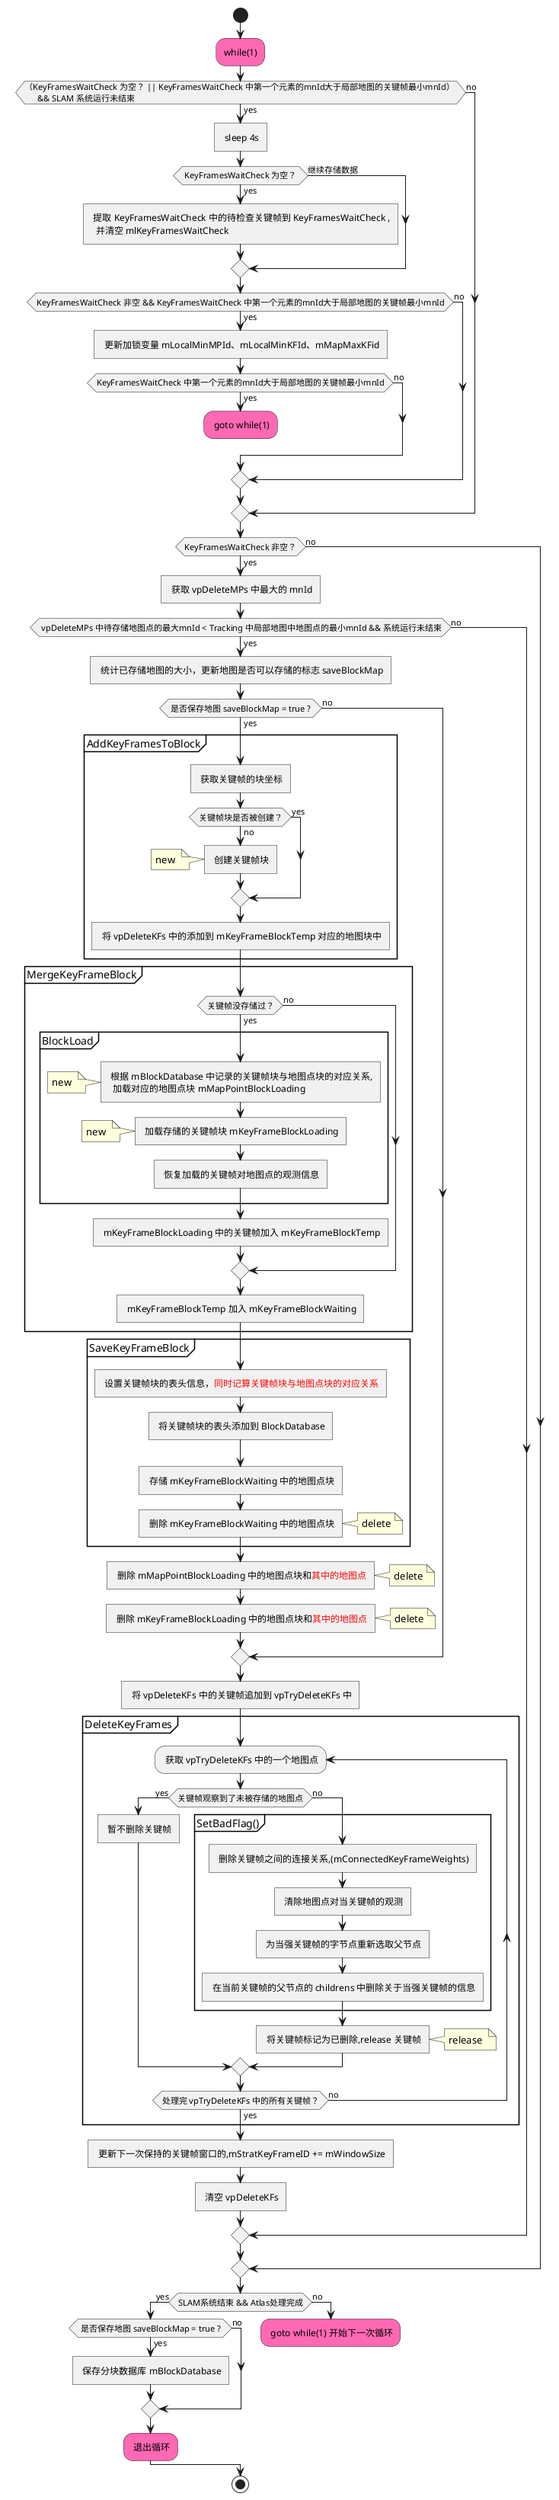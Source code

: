 @startuml
start
    #hotpink:while(1);
    
    'while (<color:hotpink>while(1));
    if(（KeyFramesWaitCheck 为空？ || KeyFramesWaitCheck 中第一个元素的mnId大于局部地图的关键帧最小mnId） 
      && SLAM 系统运行未结束) then (yes)
      : sleep 4s]
      if ( KeyFramesWaitCheck 为空？ ) then (yes)
        : 提取 KeyFramesWaitCheck 中的待检查关键帧到 KeyFramesWaitCheck ,
          并清空 mlKeyFramesWaitCheck]
      else (继续存储数据)
      endif

      if(KeyFramesWaitCheck 非空 && KeyFramesWaitCheck 中第一个元素的mnId大于局部地图的关键帧最小mnId) then (yes)
        : 更新加锁变量 mLocalMinMPId、mLocalMinKFId、mMapMaxKFid]
        if (KeyFramesWaitCheck 中第一个元素的mnId大于局部地图的关键帧最小mnId) then (yes)
          #hotpink: goto while(1);
          detach  
        else (no)
        endif
      else (no)
      endif
    else (no)
    endif

    if (KeyFramesWaitCheck 非空？)then (yes)    
      : 获取 vpDeleteMPs 中最大的 mnId]
      if ( vpDeleteMPs 中待存储地图点的最大mnId < Tracking 中局部地图中地图点的最小mnId && 系统运行未结束) then (no)
          '#hotpink: goto while(1) ;
          'detach
      else (yes)
        : 统计已存储地图的大小，更新地图是否可以存储的标志 saveBlockMap]
        if ( 是否保存地图 saveBlockMap = true ? ) then (yes)
          partition AddKeyFramesToBlock {
          : 获取关键帧的块坐标]
          if (关键帧块是否被创建？) then (no)
          : 创建关键帧块]
            note left
            new 
            end note
          else (yes)
          endif
          : 将 vpDeleteKFs 中的添加到 mKeyFrameBlockTemp 对应的地图块中]
          }
            
          partition MergeKeyFrameBlock {
            if (关键帧没存储过？) then (yes)
              partition BlockLoad{
                : 根据 mBlockDatabase 中记录的关键帧块与地图点块的对应关系,
                  加载对应的地图点块 mMapPointBlockLoading]
                  note left
                  new 
                  end note
                : 加载存储的关键帧块 mKeyFrameBlockLoading]
                  note left
                  new 
                  end note
                : 恢复加载的关键帧对地图点的观测信息]
              }
              : mKeyFrameBlockLoading 中的关键帧加入 mKeyFrameBlockTemp]
            else (no)
            endif
            : mKeyFrameBlockTemp 加入 mKeyFrameBlockWaiting]

          }
          
          partition SaveKeyFrameBlock {
            : 设置关键帧块的表头信息，<color:red>同时记算关键帧块与地图点块的对应关系]
            : 将关键帧块的表头添加到 BlockDatabase]
            : 存储 mKeyFrameBlockWaiting 中的地图点块]
            : 删除 mKeyFrameBlockWaiting 中的地图点块]
            note right
            delete
            end note
          }
          
          : 删除 mMapPointBlockLoading 中的地图点块和<color:red>其中的地图点]
          note right
          delete
          end note
          : 删除 mKeyFrameBlockLoading 中的地图点块和<color:red>其中的地图点]
          note right
          delete
          end note
        else (no)
        endif
        
        : 将 vpDeleteKFs 中的关键帧追加到 vpTryDeleteKFs 中]
        partition DeleteKeyFrames {
          repeat: 获取 vpTryDeleteKFs 中的一个地图点
          if (关键帧观察到了未被存储的地图点) then (yes)
            : 暂不删除关键帧]
          else (no)
            partition SetBadFlag() {
              : 删除关键帧之间的连接关系,(mConnectedKeyFrameWeights)]
              : 清除地图点对当关键帧的观测]
              : 为当强关键帧的字节点重新选取父节点]
              : 在当前关键帧的父节点的 childrens 中删除关于当强关键帧的信息]
            }
            : 将关键帧标记为已删除,release 关键帧]
            note right
            release 
            end note
          endif
          repeat while(处理完 vpTryDeleteKFs 中的所有关键帧？) is (no) not (yes)
        }
        : 更新下一次保持的关键帧窗口的,mStratKeyFrameID += mWindowSize]
        : 清空 vpDeleteKFs]
      endif
    else (no)
    endif
    'end while
    '-[hidden]->

    if (SLAM系统结束 && Atlas处理完成) then (yes)
      if ( 是否保存地图 saveBlockMap = true ? ) then (yes)
        : 保存分块数据库 mBlockDatabase]
      else (no)
      endif
    #hotpink: 退出循环;
    else (no)
      #hotpink: goto while(1) 开始下一次循环;
      detach
    endif
  stop
@enduml